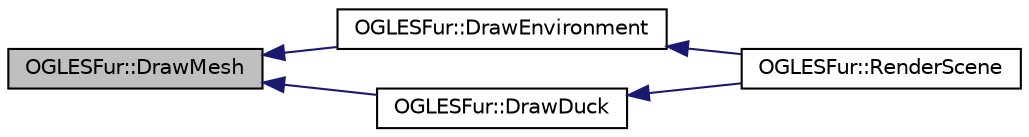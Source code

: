 digraph "OGLESFur::DrawMesh"
{
  edge [fontname="Helvetica",fontsize="10",labelfontname="Helvetica",labelfontsize="10"];
  node [fontname="Helvetica",fontsize="10",shape=record];
  rankdir="LR";
  Node1 [label="OGLESFur::DrawMesh",height=0.2,width=0.4,color="black", fillcolor="grey75", style="filled", fontcolor="black"];
  Node1 -> Node2 [dir="back",color="midnightblue",fontsize="10",style="solid"];
  Node2 [label="OGLESFur::DrawEnvironment",height=0.2,width=0.4,color="black", fillcolor="white", style="filled",URL="$class_o_g_l_e_s_fur.html#a48af768f47cd432e331ebd07748b52e1"];
  Node2 -> Node3 [dir="back",color="midnightblue",fontsize="10",style="solid"];
  Node3 [label="OGLESFur::RenderScene",height=0.2,width=0.4,color="black", fillcolor="white", style="filled",URL="$class_o_g_l_e_s_fur.html#a48afd2a178887b797e9fc6a5948286d9"];
  Node1 -> Node4 [dir="back",color="midnightblue",fontsize="10",style="solid"];
  Node4 [label="OGLESFur::DrawDuck",height=0.2,width=0.4,color="black", fillcolor="white", style="filled",URL="$class_o_g_l_e_s_fur.html#ae3186031e85335ac1f8c4840f5bb23d6"];
  Node4 -> Node3 [dir="back",color="midnightblue",fontsize="10",style="solid"];
}
